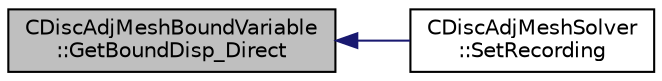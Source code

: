 digraph "CDiscAdjMeshBoundVariable::GetBoundDisp_Direct"
{
  edge [fontname="Helvetica",fontsize="10",labelfontname="Helvetica",labelfontsize="10"];
  node [fontname="Helvetica",fontsize="10",shape=record];
  rankdir="LR";
  Node20 [label="CDiscAdjMeshBoundVariable\l::GetBoundDisp_Direct",height=0.2,width=0.4,color="black", fillcolor="grey75", style="filled", fontcolor="black"];
  Node20 -> Node21 [dir="back",color="midnightblue",fontsize="10",style="solid",fontname="Helvetica"];
  Node21 [label="CDiscAdjMeshSolver\l::SetRecording",height=0.2,width=0.4,color="black", fillcolor="white", style="filled",URL="$class_c_disc_adj_mesh_solver.html#acac63a035705dcd123b6666718f8256e",tooltip="Prepare the solver for a new recording. "];
}
